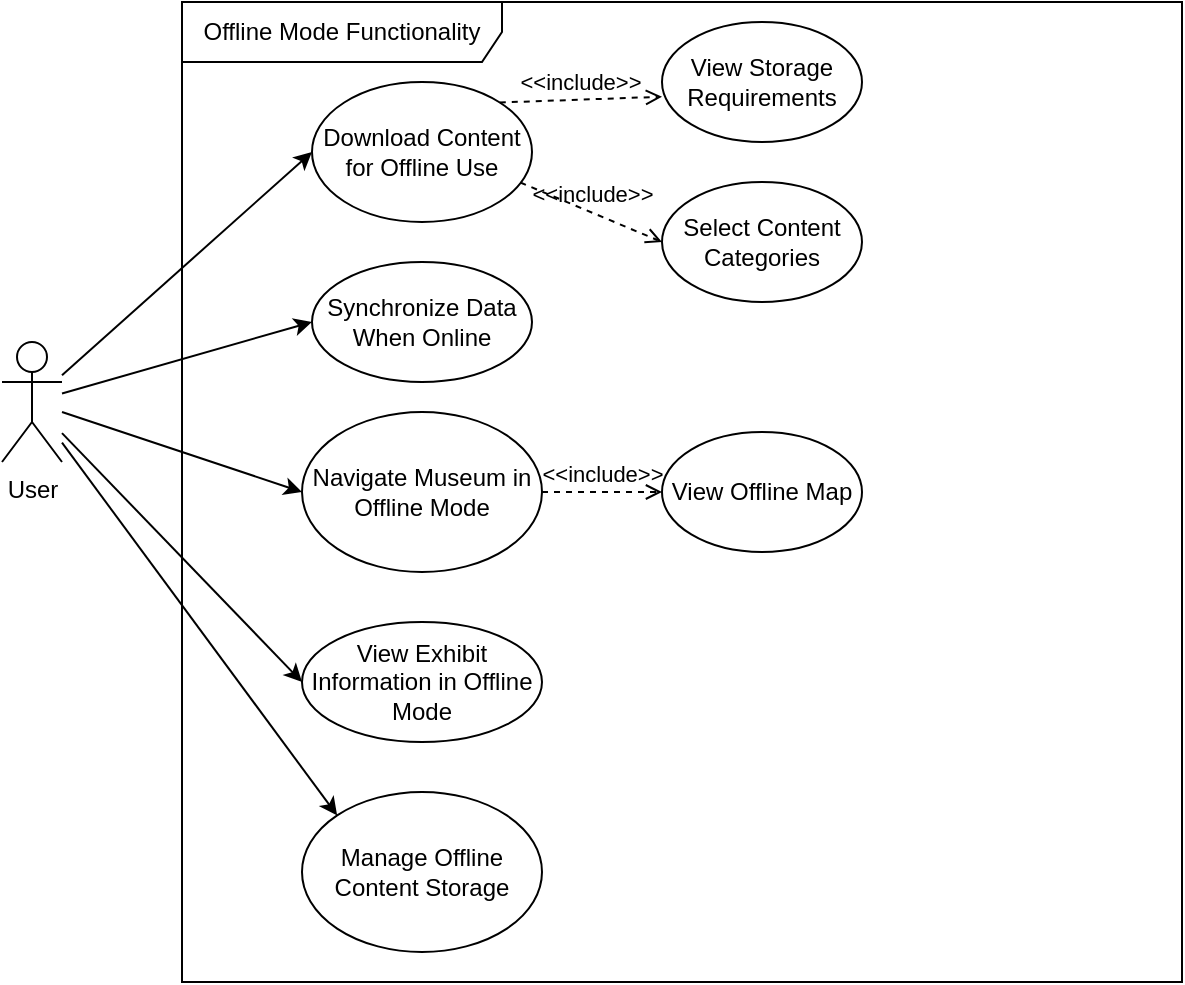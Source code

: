 <mxfile version="26.1.3">
  <diagram id="C5RBs43oDa-KdzZeNtuy" name="Page-1">
    <mxGraphModel dx="1050" dy="557" grid="1" gridSize="10" guides="1" tooltips="1" connect="1" arrows="1" fold="1" page="1" pageScale="1" pageWidth="827" pageHeight="1169" math="0" shadow="0">
      <root>
        <mxCell id="WIyWlLk6GJQsqaUBKTNV-0" />
        <mxCell id="WIyWlLk6GJQsqaUBKTNV-1" parent="WIyWlLk6GJQsqaUBKTNV-0" />
        <mxCell id="lv9YnxyCzNiJ2VLWQXhp-0" value="Offline Mode Functionality" style="shape=umlFrame;whiteSpace=wrap;html=1;pointerEvents=0;recursiveResize=0;container=1;collapsible=0;width=160;" parent="WIyWlLk6GJQsqaUBKTNV-1" vertex="1">
          <mxGeometry x="230" y="150" width="500" height="490" as="geometry" />
        </mxCell>
        <mxCell id="lv9YnxyCzNiJ2VLWQXhp-1" value="Download Content for Offline Use" style="ellipse;whiteSpace=wrap;html=1;" parent="lv9YnxyCzNiJ2VLWQXhp-0" vertex="1">
          <mxGeometry x="65" y="40" width="110" height="70" as="geometry" />
        </mxCell>
        <mxCell id="lv9YnxyCzNiJ2VLWQXhp-2" value="View Storage Requirements" style="ellipse;whiteSpace=wrap;html=1;" parent="lv9YnxyCzNiJ2VLWQXhp-0" vertex="1">
          <mxGeometry x="240" y="10" width="100" height="60" as="geometry" />
        </mxCell>
        <mxCell id="lv9YnxyCzNiJ2VLWQXhp-3" value="Select Content Categories" style="ellipse;whiteSpace=wrap;html=1;" parent="lv9YnxyCzNiJ2VLWQXhp-0" vertex="1">
          <mxGeometry x="240" y="90" width="100" height="60" as="geometry" />
        </mxCell>
        <mxCell id="lv9YnxyCzNiJ2VLWQXhp-4" value="Navigate Museum in Offline Mode" style="ellipse;whiteSpace=wrap;html=1;" parent="lv9YnxyCzNiJ2VLWQXhp-0" vertex="1">
          <mxGeometry x="60" y="205" width="120" height="80" as="geometry" />
        </mxCell>
        <mxCell id="lv9YnxyCzNiJ2VLWQXhp-5" value="View Offline Map" style="ellipse;whiteSpace=wrap;html=1;" parent="lv9YnxyCzNiJ2VLWQXhp-0" vertex="1">
          <mxGeometry x="240" y="215" width="100" height="60" as="geometry" />
        </mxCell>
        <mxCell id="lv9YnxyCzNiJ2VLWQXhp-7" value="View Exhibit Information in Offline Mode" style="ellipse;whiteSpace=wrap;html=1;" parent="lv9YnxyCzNiJ2VLWQXhp-0" vertex="1">
          <mxGeometry x="60" y="310" width="120" height="60" as="geometry" />
        </mxCell>
        <mxCell id="lv9YnxyCzNiJ2VLWQXhp-8" value="&lt;div&gt;&lt;span style=&quot;background-color: transparent; color: light-dark(rgb(0, 0, 0), rgb(255, 255, 255));&quot;&gt;Synchronize Data When Online&lt;/span&gt;&lt;/div&gt;" style="ellipse;whiteSpace=wrap;html=1;" parent="lv9YnxyCzNiJ2VLWQXhp-0" vertex="1">
          <mxGeometry x="65" y="130" width="110" height="60" as="geometry" />
        </mxCell>
        <mxCell id="lv9YnxyCzNiJ2VLWQXhp-10" value="Manage Offline Content Storage" style="ellipse;whiteSpace=wrap;html=1;" parent="lv9YnxyCzNiJ2VLWQXhp-0" vertex="1">
          <mxGeometry x="60" y="395" width="120" height="80" as="geometry" />
        </mxCell>
        <mxCell id="T8xEX9JWnPnyw04taqtV-0" value="&amp;lt;&amp;lt;include&amp;gt;&amp;gt;" style="html=1;verticalAlign=bottom;labelBackgroundColor=none;endArrow=open;endFill=0;dashed=1;rounded=0;entryX=0;entryY=0.623;entryDx=0;entryDy=0;entryPerimeter=0;exitX=1;exitY=0;exitDx=0;exitDy=0;" parent="lv9YnxyCzNiJ2VLWQXhp-0" source="lv9YnxyCzNiJ2VLWQXhp-1" target="lv9YnxyCzNiJ2VLWQXhp-2" edge="1">
          <mxGeometry width="160" relative="1" as="geometry">
            <mxPoint x="190" y="40" as="sourcePoint" />
            <mxPoint x="350" y="40" as="targetPoint" />
          </mxGeometry>
        </mxCell>
        <mxCell id="T8xEX9JWnPnyw04taqtV-1" value="&amp;lt;&amp;lt;include&amp;gt;&amp;gt;" style="html=1;verticalAlign=bottom;labelBackgroundColor=none;endArrow=open;endFill=0;dashed=1;rounded=0;entryX=0;entryY=0.5;entryDx=0;entryDy=0;exitX=0.947;exitY=0.718;exitDx=0;exitDy=0;exitPerimeter=0;" parent="lv9YnxyCzNiJ2VLWQXhp-0" source="lv9YnxyCzNiJ2VLWQXhp-1" target="lv9YnxyCzNiJ2VLWQXhp-3" edge="1">
          <mxGeometry width="160" relative="1" as="geometry">
            <mxPoint x="196" y="100" as="sourcePoint" />
            <mxPoint x="298" y="105" as="targetPoint" />
          </mxGeometry>
        </mxCell>
        <mxCell id="T8xEX9JWnPnyw04taqtV-3" value="&amp;lt;&amp;lt;include&amp;gt;&amp;gt;" style="html=1;verticalAlign=bottom;labelBackgroundColor=none;endArrow=open;endFill=0;dashed=1;rounded=0;entryX=0;entryY=0.5;entryDx=0;entryDy=0;exitX=1;exitY=0.5;exitDx=0;exitDy=0;" parent="lv9YnxyCzNiJ2VLWQXhp-0" target="lv9YnxyCzNiJ2VLWQXhp-5" edge="1" source="lv9YnxyCzNiJ2VLWQXhp-4">
          <mxGeometry width="160" relative="1" as="geometry">
            <mxPoint x="196" y="217.5" as="sourcePoint" />
            <mxPoint x="298" y="222.5" as="targetPoint" />
          </mxGeometry>
        </mxCell>
        <mxCell id="lv9YnxyCzNiJ2VLWQXhp-14" value="User" style="shape=umlActor;verticalLabelPosition=bottom;verticalAlign=top;html=1;" parent="WIyWlLk6GJQsqaUBKTNV-1" vertex="1">
          <mxGeometry x="140" y="320" width="30" height="60" as="geometry" />
        </mxCell>
        <mxCell id="NS4nRrRc8OESzzoR2rn2-3" value="" style="endArrow=classic;html=1;rounded=0;entryX=0;entryY=0.5;entryDx=0;entryDy=0;" edge="1" parent="WIyWlLk6GJQsqaUBKTNV-1" source="lv9YnxyCzNiJ2VLWQXhp-14" target="lv9YnxyCzNiJ2VLWQXhp-1">
          <mxGeometry width="50" height="50" relative="1" as="geometry">
            <mxPoint x="180" y="320" as="sourcePoint" />
            <mxPoint x="230" y="270" as="targetPoint" />
          </mxGeometry>
        </mxCell>
        <mxCell id="NS4nRrRc8OESzzoR2rn2-4" value="" style="endArrow=classic;html=1;rounded=0;entryX=0;entryY=0.5;entryDx=0;entryDy=0;" edge="1" parent="WIyWlLk6GJQsqaUBKTNV-1" source="lv9YnxyCzNiJ2VLWQXhp-14" target="lv9YnxyCzNiJ2VLWQXhp-4">
          <mxGeometry width="50" height="50" relative="1" as="geometry">
            <mxPoint x="180" y="346" as="sourcePoint" />
            <mxPoint x="280" y="255" as="targetPoint" />
          </mxGeometry>
        </mxCell>
        <mxCell id="NS4nRrRc8OESzzoR2rn2-5" value="" style="endArrow=classic;html=1;rounded=0;entryX=0;entryY=0.5;entryDx=0;entryDy=0;" edge="1" parent="WIyWlLk6GJQsqaUBKTNV-1" source="lv9YnxyCzNiJ2VLWQXhp-14" target="lv9YnxyCzNiJ2VLWQXhp-7">
          <mxGeometry width="50" height="50" relative="1" as="geometry">
            <mxPoint x="190" y="356" as="sourcePoint" />
            <mxPoint x="290" y="265" as="targetPoint" />
          </mxGeometry>
        </mxCell>
        <mxCell id="NS4nRrRc8OESzzoR2rn2-6" value="" style="endArrow=classic;html=1;rounded=0;entryX=0;entryY=0;entryDx=0;entryDy=0;" edge="1" parent="WIyWlLk6GJQsqaUBKTNV-1" source="lv9YnxyCzNiJ2VLWQXhp-14" target="lv9YnxyCzNiJ2VLWQXhp-10">
          <mxGeometry width="50" height="50" relative="1" as="geometry">
            <mxPoint x="200" y="366" as="sourcePoint" />
            <mxPoint x="300" y="275" as="targetPoint" />
          </mxGeometry>
        </mxCell>
        <mxCell id="NS4nRrRc8OESzzoR2rn2-7" value="" style="endArrow=classic;html=1;rounded=0;entryX=0;entryY=0.5;entryDx=0;entryDy=0;" edge="1" parent="WIyWlLk6GJQsqaUBKTNV-1" source="lv9YnxyCzNiJ2VLWQXhp-14" target="lv9YnxyCzNiJ2VLWQXhp-8">
          <mxGeometry width="50" height="50" relative="1" as="geometry">
            <mxPoint x="210" y="376" as="sourcePoint" />
            <mxPoint x="310" y="285" as="targetPoint" />
          </mxGeometry>
        </mxCell>
      </root>
    </mxGraphModel>
  </diagram>
</mxfile>
